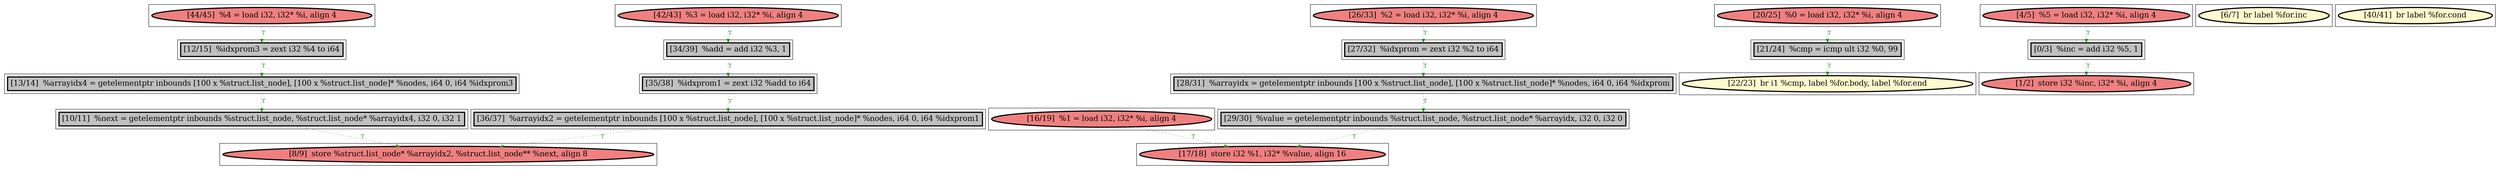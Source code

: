 
digraph G {



node562->node560 [style=dotted,color=forestgreen,label="T",fontcolor=forestgreen ]
node570->node568 [style=dotted,color=forestgreen,label="T",fontcolor=forestgreen ]
node572->node575 [style=dotted,color=forestgreen,label="T",fontcolor=forestgreen ]
node576->node573 [style=dotted,color=forestgreen,label="T",fontcolor=forestgreen ]
node555->node574 [style=dotted,color=forestgreen,label="T",fontcolor=forestgreen ]
node563->node567 [style=dotted,color=forestgreen,label="T",fontcolor=forestgreen ]
node560->node558 [style=dotted,color=forestgreen,label="T",fontcolor=forestgreen ]
node577->node575 [style=dotted,color=forestgreen,label="T",fontcolor=forestgreen ]
node556->node555 [style=dotted,color=forestgreen,label="T",fontcolor=forestgreen ]
node559->node558 [style=dotted,color=forestgreen,label="T",fontcolor=forestgreen ]
node566->node561 [style=dotted,color=forestgreen,label="T",fontcolor=forestgreen ]
node567->node571 [style=dotted,color=forestgreen,label="T",fontcolor=forestgreen ]
node573->node569 [style=dotted,color=forestgreen,label="T",fontcolor=forestgreen ]
node565->node570 [style=dotted,color=forestgreen,label="T",fontcolor=forestgreen ]
node571->node572 [style=dotted,color=forestgreen,label="T",fontcolor=forestgreen ]
node568->node559 [style=dotted,color=forestgreen,label="T",fontcolor=forestgreen ]
node561->node562 [style=dotted,color=forestgreen,label="T",fontcolor=forestgreen ]


subgraph cluster22 {


node577 [penwidth=3.0,fontsize=20,fillcolor=lightcoral,label="[16/19]  %1 = load i32, i32* %i, align 4",shape=ellipse,style=filled ]



}

subgraph cluster20 {


node575 [penwidth=3.0,fontsize=20,fillcolor=lightcoral,label="[17/18]  store i32 %1, i32* %value, align 16",shape=ellipse,style=filled ]



}

subgraph cluster18 {


node573 [penwidth=3.0,fontsize=20,fillcolor=grey,label="[21/24]  %cmp = icmp ult i32 %0, 99",shape=rectangle,style=filled ]



}

subgraph cluster16 {


node571 [penwidth=3.0,fontsize=20,fillcolor=grey,label="[28/31]  %arrayidx = getelementptr inbounds [100 x %struct.list_node], [100 x %struct.list_node]* %nodes, i64 0, i64 %idxprom",shape=rectangle,style=filled ]



}

subgraph cluster17 {


node572 [penwidth=3.0,fontsize=20,fillcolor=grey,label="[29/30]  %value = getelementptr inbounds %struct.list_node, %struct.list_node* %arrayidx, i32 0, i32 0",shape=rectangle,style=filled ]



}

subgraph cluster4 {


node559 [penwidth=3.0,fontsize=20,fillcolor=grey,label="[10/11]  %next = getelementptr inbounds %struct.list_node, %struct.list_node* %arrayidx4, i32 0, i32 1",shape=rectangle,style=filled ]



}

subgraph cluster3 {


node558 [penwidth=3.0,fontsize=20,fillcolor=lightcoral,label="[8/9]  store %struct.list_node* %arrayidx2, %struct.list_node** %next, align 8",shape=ellipse,style=filled ]



}

subgraph cluster2 {


node557 [penwidth=3.0,fontsize=20,fillcolor=lemonchiffon,label="[6/7]  br label %for.inc",shape=ellipse,style=filled ]



}

subgraph cluster1 {


node556 [penwidth=3.0,fontsize=20,fillcolor=lightcoral,label="[4/5]  %5 = load i32, i32* %i, align 4",shape=ellipse,style=filled ]



}

subgraph cluster12 {


node567 [penwidth=3.0,fontsize=20,fillcolor=grey,label="[27/32]  %idxprom = zext i32 %2 to i64",shape=rectangle,style=filled ]



}

subgraph cluster5 {


node560 [penwidth=3.0,fontsize=20,fillcolor=grey,label="[36/37]  %arrayidx2 = getelementptr inbounds [100 x %struct.list_node], [100 x %struct.list_node]* %nodes, i64 0, i64 %idxprom1",shape=rectangle,style=filled ]



}

subgraph cluster0 {


node555 [penwidth=3.0,fontsize=20,fillcolor=grey,label="[0/3]  %inc = add i32 %5, 1",shape=rectangle,style=filled ]



}

subgraph cluster6 {


node561 [penwidth=3.0,fontsize=20,fillcolor=grey,label="[34/39]  %add = add i32 %3, 1",shape=rectangle,style=filled ]



}

subgraph cluster14 {


node569 [penwidth=3.0,fontsize=20,fillcolor=lemonchiffon,label="[22/23]  br i1 %cmp, label %for.body, label %for.end",shape=ellipse,style=filled ]



}

subgraph cluster7 {


node562 [penwidth=3.0,fontsize=20,fillcolor=grey,label="[35/38]  %idxprom1 = zext i32 %add to i64",shape=rectangle,style=filled ]



}

subgraph cluster8 {


node563 [penwidth=3.0,fontsize=20,fillcolor=lightcoral,label="[26/33]  %2 = load i32, i32* %i, align 4",shape=ellipse,style=filled ]



}

subgraph cluster21 {


node576 [penwidth=3.0,fontsize=20,fillcolor=lightcoral,label="[20/25]  %0 = load i32, i32* %i, align 4",shape=ellipse,style=filled ]



}

subgraph cluster9 {


node564 [penwidth=3.0,fontsize=20,fillcolor=lemonchiffon,label="[40/41]  br label %for.cond",shape=ellipse,style=filled ]



}

subgraph cluster19 {


node574 [penwidth=3.0,fontsize=20,fillcolor=lightcoral,label="[1/2]  store i32 %inc, i32* %i, align 4",shape=ellipse,style=filled ]



}

subgraph cluster10 {


node565 [penwidth=3.0,fontsize=20,fillcolor=lightcoral,label="[44/45]  %4 = load i32, i32* %i, align 4",shape=ellipse,style=filled ]



}

subgraph cluster11 {


node566 [penwidth=3.0,fontsize=20,fillcolor=lightcoral,label="[42/43]  %3 = load i32, i32* %i, align 4",shape=ellipse,style=filled ]



}

subgraph cluster13 {


node568 [penwidth=3.0,fontsize=20,fillcolor=grey,label="[13/14]  %arrayidx4 = getelementptr inbounds [100 x %struct.list_node], [100 x %struct.list_node]* %nodes, i64 0, i64 %idxprom3",shape=rectangle,style=filled ]



}

subgraph cluster15 {


node570 [penwidth=3.0,fontsize=20,fillcolor=grey,label="[12/15]  %idxprom3 = zext i32 %4 to i64",shape=rectangle,style=filled ]



}

}
